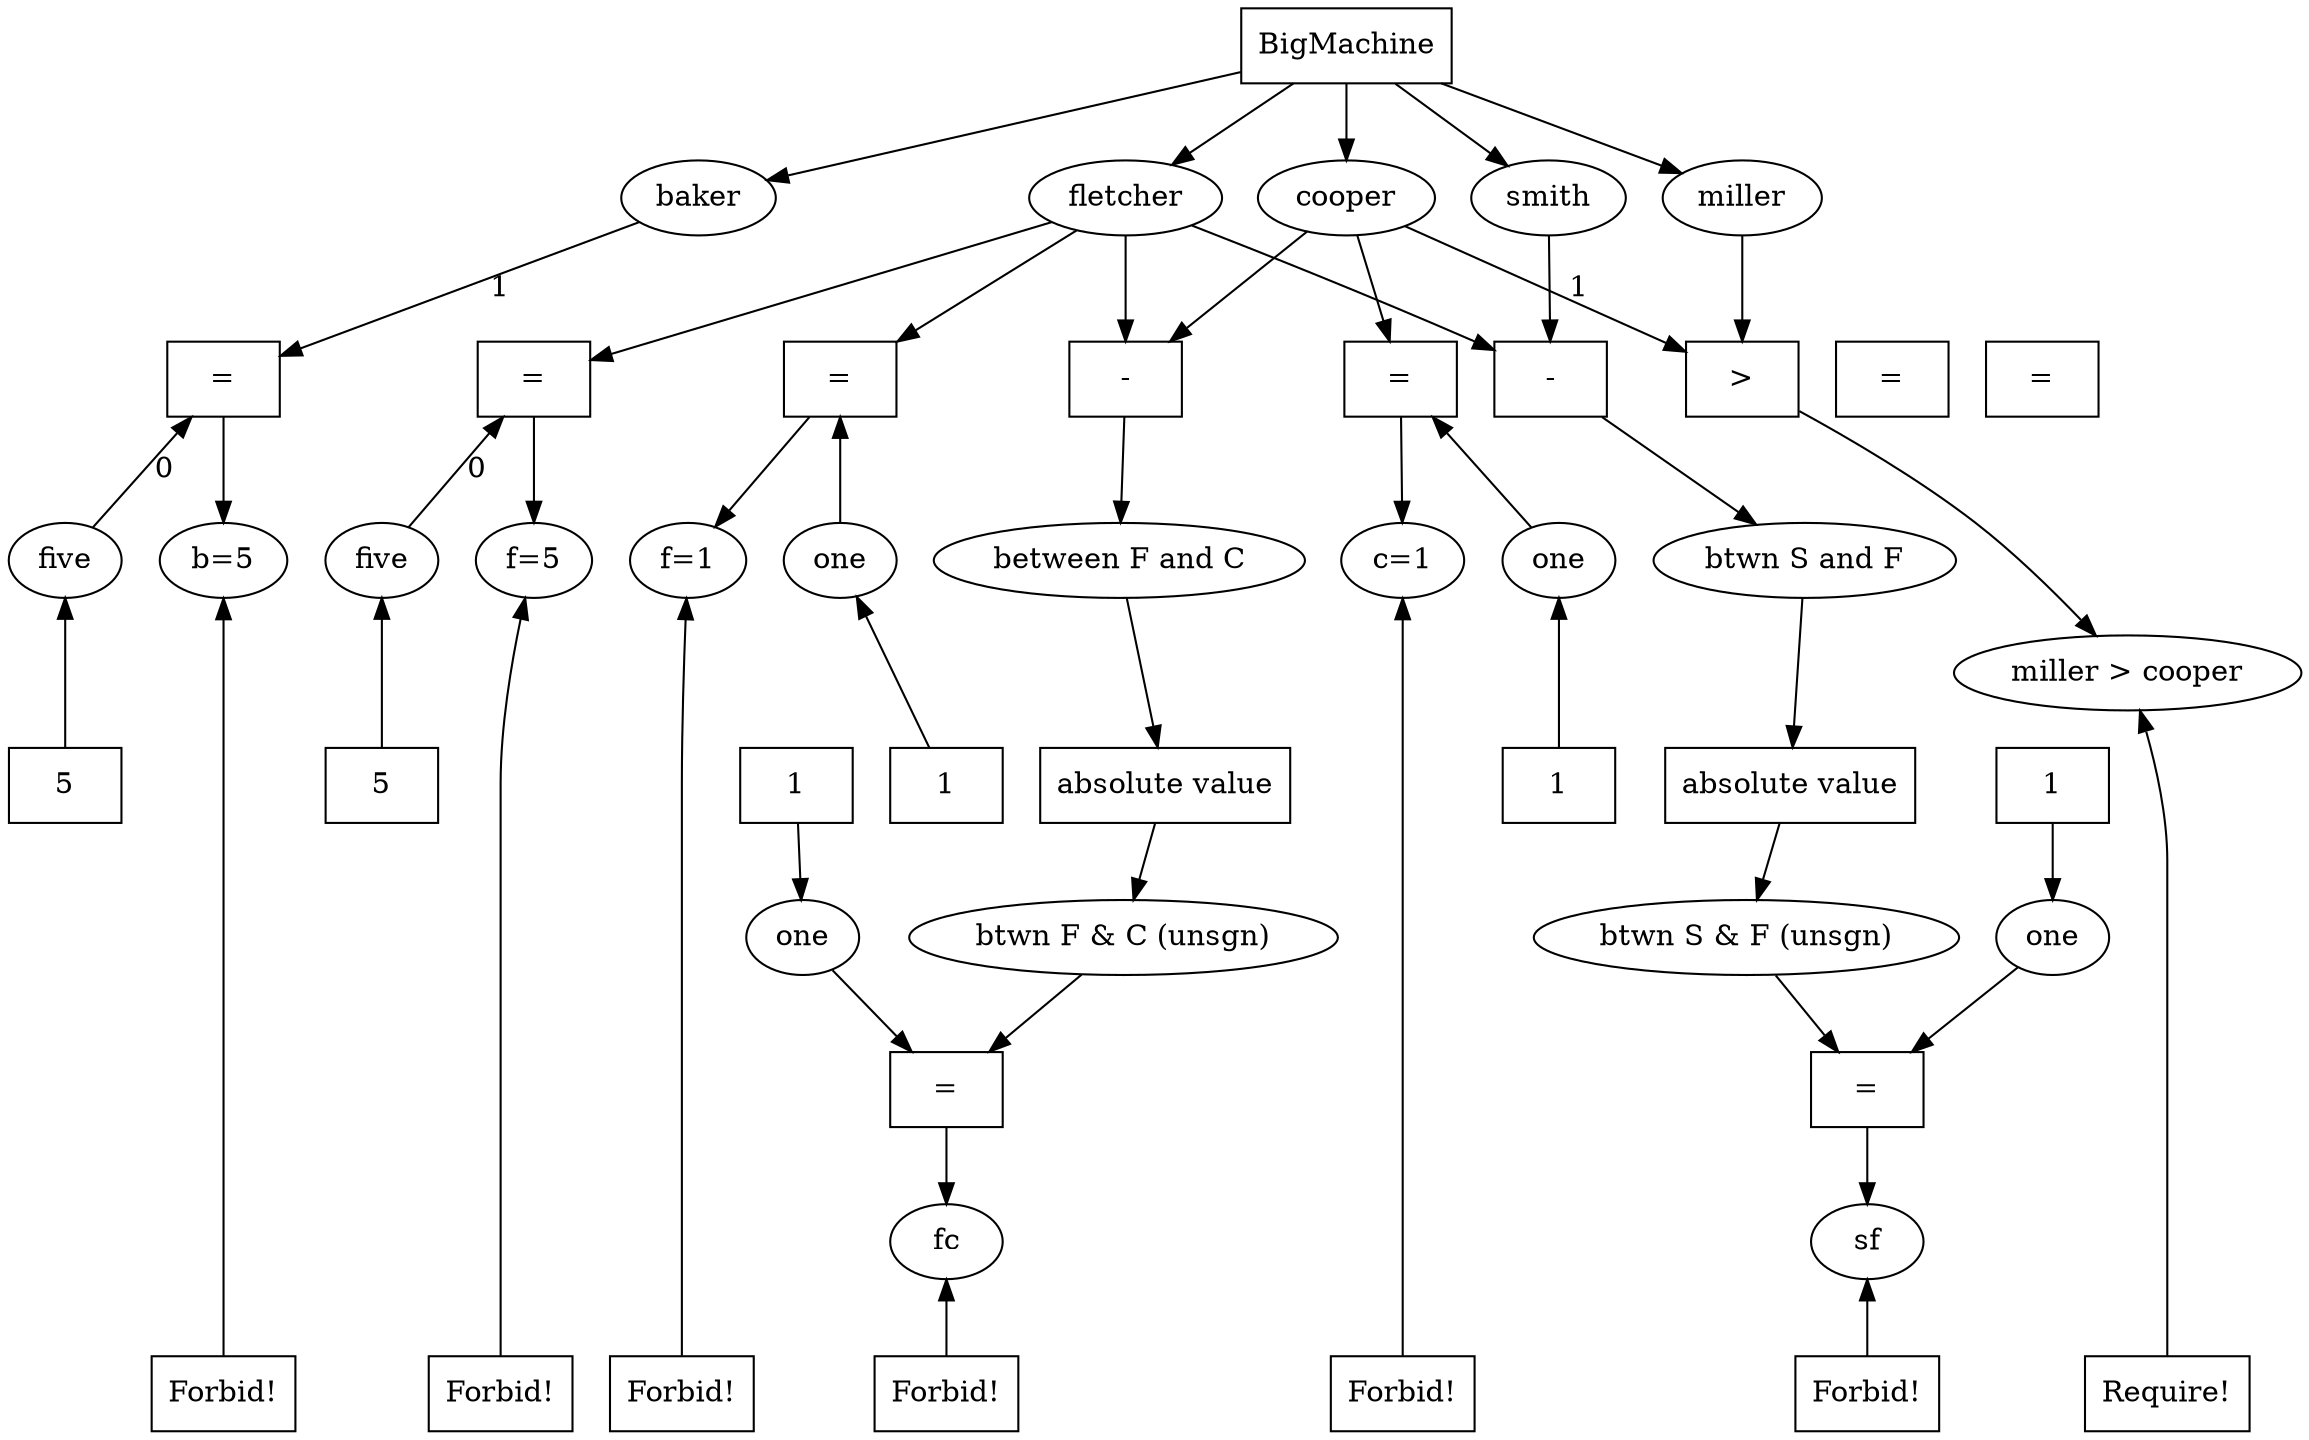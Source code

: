 digraph G {
  ratio=fill;
  "(variable) 11" [label="baker", shape="ellipse", rank="people" ];
  "(propagator) 12" [label="=", shape="box" ];
   { rank=same; "(propagator) 12"; "(propagator) 14"; "(propagator) 18"; "(propagator) 43"; "(propagator) 34"; "(propagator) 37"; "(propagator) 147" };
   { rank=same; "(variable) 130"; "(variable) 131"; "(variable) 238"; "(variable) 241" }; 
   { rank=same; "(propagator) 240"; "(propagator) 241"; "(propagator) 401"; "(propagator) 402"; "(propagator) 403"; };

  "(propagator) 240" [label="5", shape="box" ];
  "(variable) 130" -> "(propagator) 240" [label="", dir=back, ];
  "(variable) 130" [label="five", shape="ellipse" ];
  "(propagator) 241" [label="5", shape="box" ];
  "(variable) 131" -> "(propagator) 241" [label="", dir=back, ];
  "(variable) 131" [label="five", shape="ellipse" ];

  "(variable) 130" -> "(propagator) 12" [label=0 ];
  "(variable) 131" -> "(propagator) 14" [label=0 ];

  "(propagator) 14" [label="=", shape="box" ];
  "(variable) 15" -> "(propagator) 14" [label="" ];
  "(variable) 15" [label="fletcher", shape="ellipse", rank="people" ];
  "(propagator) 16" [label="-", shape="box" ];
  "(variable) 15" -> "(propagator) 16" [label="" ];
  "(variable) 17" -> "(propagator) 16" [label="" ];
  "(variable) 17" [label="cooper", shape="ellipse", rank="people" ];
  "(propagator) 18" [label=">", shape="box" ];
  "(variable) 19" -> "(propagator) 18" [label="" ];
  "(variable) 19" [label="miller", shape="ellipse", rank="people" ];
  "(variable) 21" [label="smith", shape="ellipse", rank="people" ];
   { rank=same; "(variable) 11"; "(variable) 15"; "(variable) 17"; "(variable) 19"; "(variable) 21" }; 
  "(propagator) 22" [label="-", shape="box" ];
  "(variable) 21" -> "(propagator) 22" [label="" ];
  "(variable) 15" -> "(propagator) 22" [label="" ];
  "(propagator) 22" -> "(variable) 23" [label="" ];
  "(variable) 23" [label="btwn S and F", shape="ellipse" ];
  "(propagator) 24" [label="absolute value", shape="box" ];
  "(variable) 23" -> "(propagator) 24" [label="" ];
  "(propagator) 24" -> "(variable) 25" [label="" ];
  "(variable) 25" [label="btwn S & F (unsgn)", shape="ellipse" ];
  "(propagator) 26" [label="=", shape="box" ];
  "(variable) 207" -> "(propagator) 26" [label="" ];
   { rank=same; "(variable) 209"; "(variable) 210"; "(variable) 35"; "(variable) 38" }; 

  "(propagator) 400" [label="1", shape="box" ];
  "(propagator) 400" -> "(variable) 207" [label="" ];
  "(variable) 207" [label="one", shape="ellipse" ];
  "(propagator) 401" [label="1", shape="box" ];
  "(propagator) 401" -> "(variable) 208" [label="" ];
  "(variable) 208" [label="one", shape="ellipse" ];
  "(propagator) 402" [label="1", shape="box" ];
   "(variable) 209" -> "(propagator) 402" [label="", dir=back, ];
  "(variable) 209" [label="one", shape="ellipse" ];
  "(propagator) 403" [label="1", shape="box" ];
  "(variable) 210" -> "(propagator) 403"  [label="", dir=back ];
  "(variable) 210" [label="one", shape="ellipse" ];

  "(propagator) 28" [label="=", shape="box" ];
  "(variable) 208" -> "(propagator) 28" [label="" ];
  "(variable) 29" -> "(propagator) 28" [label="" ];
  "(variable) 29" [label="btwn F & C (unsgn)", shape="ellipse" ];
  "(propagator) 30" [label="absolute value", shape="box" ];
  "(variable) 31" -> "(propagator) 30" [label="" ];
  "(variable) 31" [label="between F and C", shape="ellipse" ];
  "(propagator) 30" -> "(variable) 29" [label="" ];
  "(propagator) 28" -> "(variable) 32" [label="" ];
  "(variable) 32" [label="fc", shape="ellipse" ];
   { rank=max; "(propagator) 33"; "(propagator) 36"; "(propagator) 39"; "(propagator) 42"; "(propagator) 146"; "(propagator) 239"; "(propagator) 242" };
  "(propagator) 33" [label="Forbid!", shape="box", rank="forbid" ];
  "(propagator) 33" -> "(variable) 32" [label="" ];
  "(propagator) 34" [label="=", shape="box" ];
  "(variable) 209" -> "(propagator) 34" [label="" ];
  "(variable) 15" -> "(propagator) 34" [label="" ];
  "(propagator) 34" -> "(variable) 35" [label="" ];
  "(variable) 35" [label="f=1", shape="ellipse" ];
  "(propagator) 36" [label="Forbid!", shape="box", rank="forbid" ];
  "(propagator) 36" -> "(variable) 35" [label="" ];
  "(propagator) 37" [label="=", shape="box" ];
  "(variable) 210" -> "(propagator) 37" [label="" ];
  "(variable) 17" -> "(propagator) 37" [label="" ];
  "(propagator) 37" -> "(variable) 38" [label="" ];
  "(variable) 38" [label="c=1", shape="ellipse" ];
  "(propagator) 39" [label="Forbid!", shape="box", rank="forbid" ];
  "(propagator) 39" -> "(variable) 38" [label="" ];
  "(variable) 25" -> "(propagator) 26" [label="" ];
  "(propagator) 26" -> "(variable) 41" [label="" ];
  "(variable) 41" [label="sf", shape="ellipse" ];
  "(propagator) 42" [label="Forbid!", shape="box", rank="forbid" ];
  "(propagator) 42" -> "(variable) 41" [label="" ];
  "(propagator) 43" [label="=", shape="box" ];

  "(propagator) 57" [label="BigMachine", shape="box" ];
  "(propagator) 57" -> "(variable) 21" [label="" ];
  "(propagator) 57" -> "(variable) 19" [label="" ];
  "(propagator) 57" -> "(variable) 17" [label="" ];
  "(propagator) 57" -> "(variable) 15" [label="" ];
  "(propagator) 57" -> "(variable) 11" [label="" ];


  "(variable) 17" -> "(propagator) 18" [label=1 ];
  "(propagator) 18" -> "(variable) 145" [label="" ];
  "(variable) 145" [label="miller > cooper", shape="ellipse" ];
  "(propagator) 146" [label="Require!", shape="box" ];
  "(propagator) 146" -> "(variable) 145" [label="" ];
  "(propagator) 147" [label="=", shape="box" ];
  "(propagator) 16" -> "(variable) 31" [label="" ];
  "(propagator) 14" -> "(variable) 238" [label="" ];
  "(variable) 238" [label="f=5", shape="ellipse" ];
  "(propagator) 239" [label="Forbid!", shape="box", rank="forbid" ];
  "(propagator) 239" -> "(variable) 238" [label="" ];
  "(variable) 11" -> "(propagator) 12" [label=1 ];
  "(propagator) 12" -> "(variable) 241" [label="" ];
  "(variable) 241" [label="b=5", shape="ellipse" ];
  "(propagator) 242" [label="Forbid!", shape="box", rank="forbid" ];
  "(propagator) 242" -> "(variable) 241" [label="" ];
}
